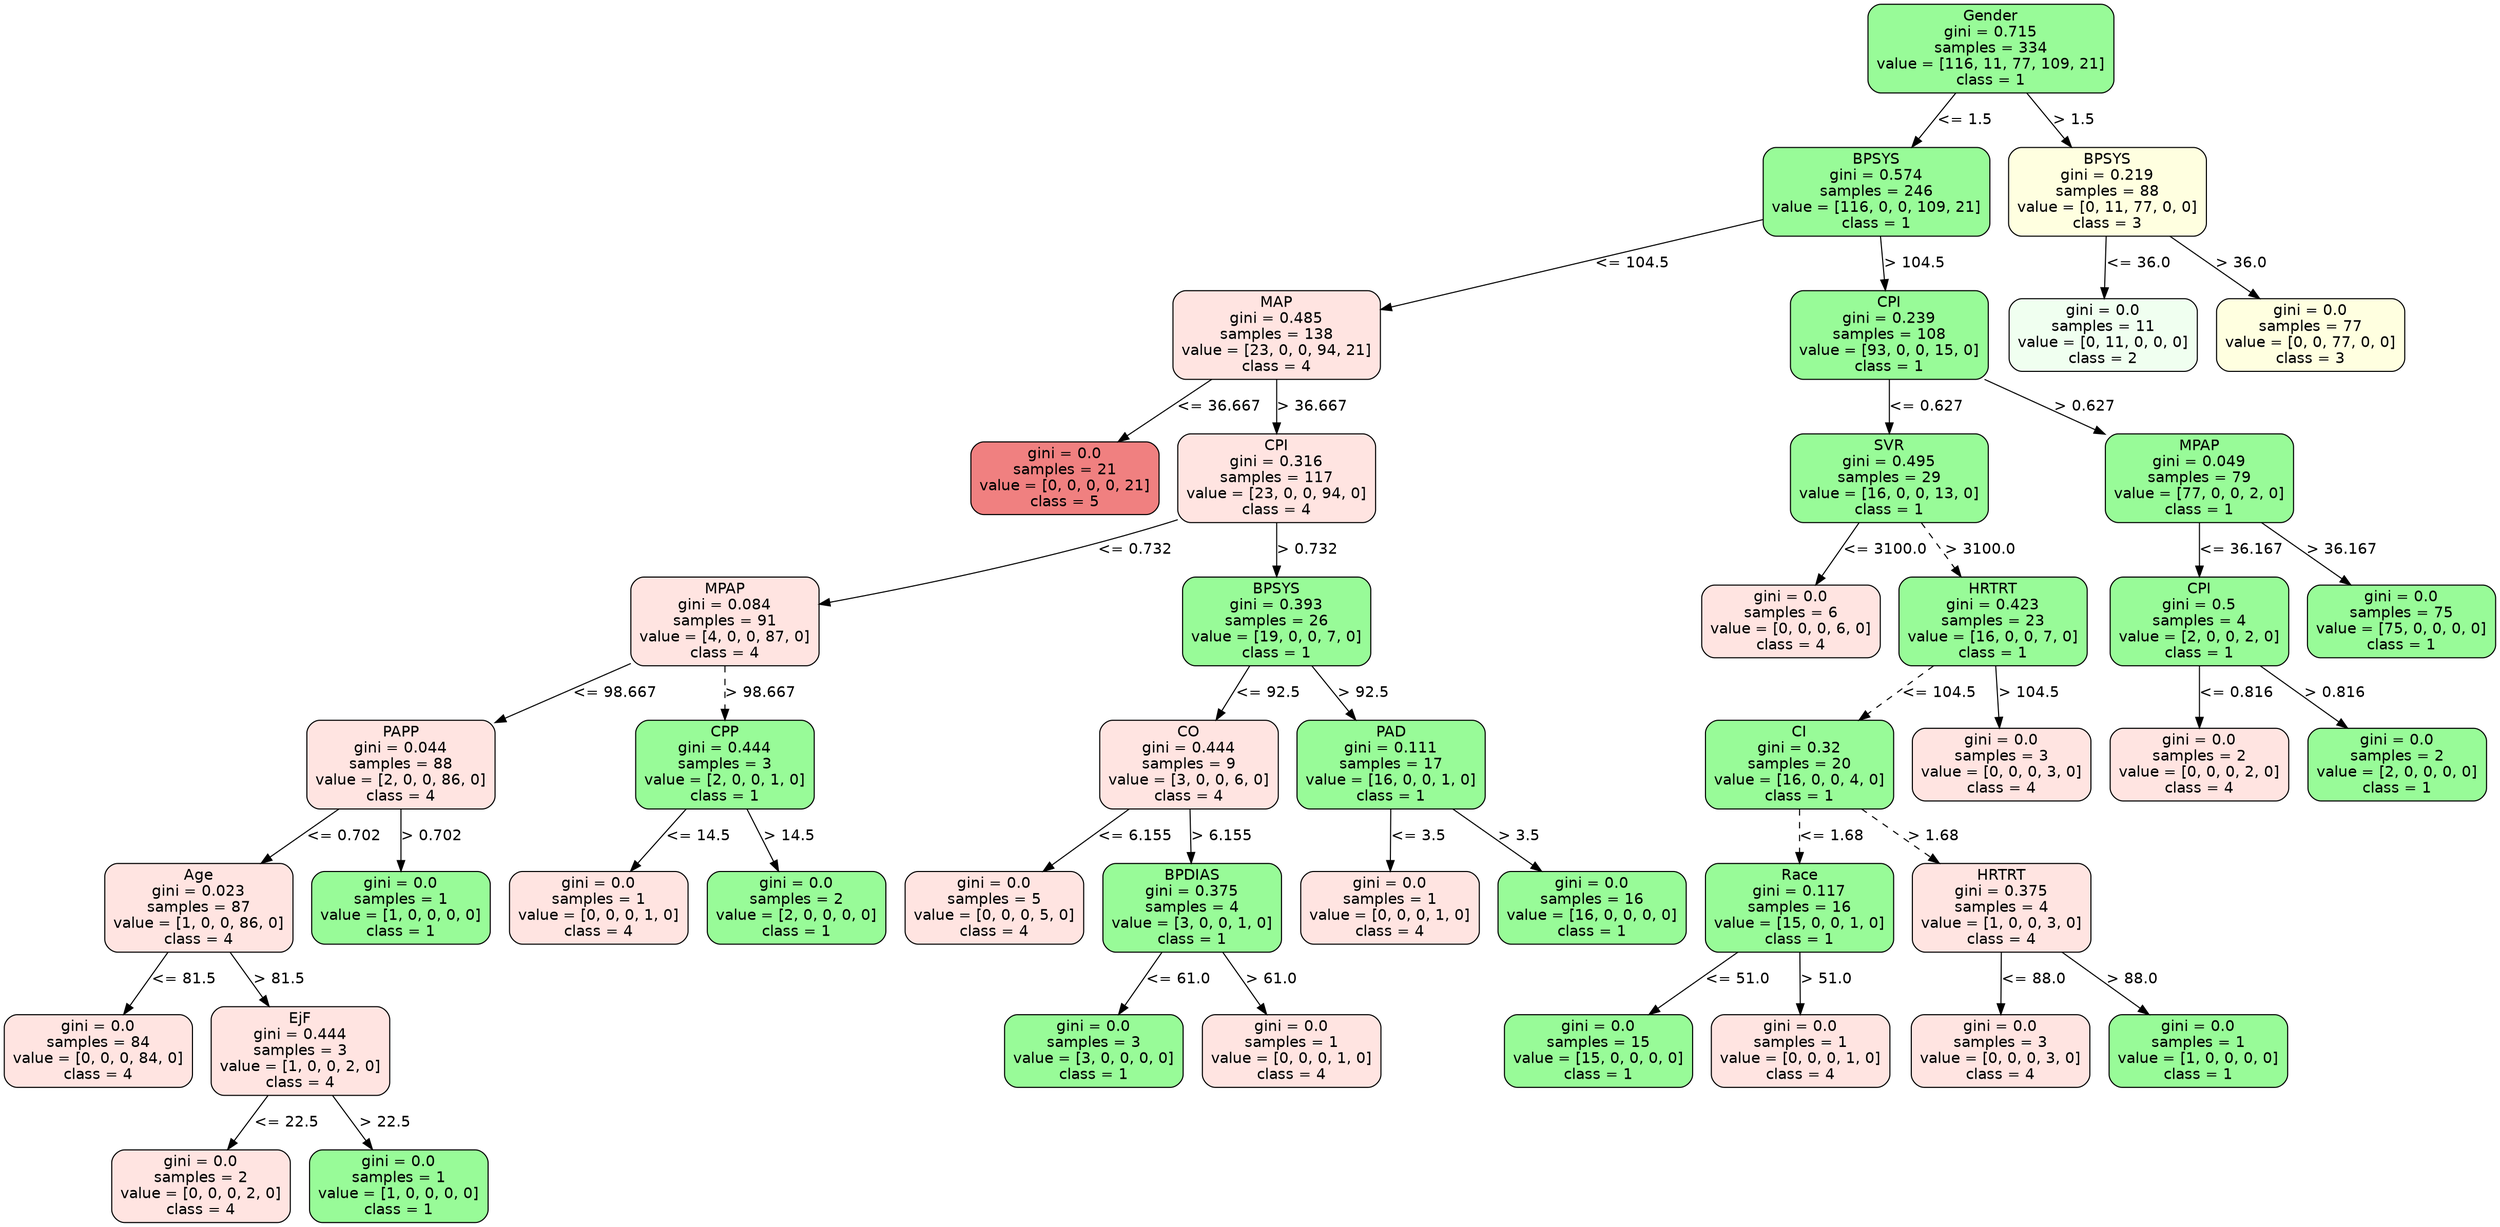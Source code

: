 strict digraph Tree {
	graph [bb="0,0,1989,1140"];
	node [color=black,
		fontname=helvetica,
		label="\N",
		shape=box,
		style="filled, rounded"
	];
	edge [fontname=helvetica];
	0	 [fillcolor=palegreen,
		height=1.1528,
		label="Gender\ngini = 0.715\nsamples = 334\nvalue = [116, 11, 77, 109, 21]\nclass = 1",
		pos="1587.5,1098.5",
		width=2.6667];
	1	 [fillcolor=palegreen,
		height=1.1528,
		label="BPSYS\ngini = 0.574\nsamples = 246\nvalue = [116, 0, 0, 109, 21]\nclass = 1",
		pos="1496.5,964.5",
		width=2.4583];
	0 -> 1	 [label="<= 1.5",
		labelangle=45,
		labeldistance=2.5,
		lp="1565.5,1031.5",
		op="<=",
		param=1.5,
		pos="e,1524.8,1006.1 1559.2,1056.8 1550.1,1043.5 1540,1028.5 1530.5,1014.6",
		style=solid];
	42	 [fillcolor=lightyellow,
		height=1.1528,
		label="BPSYS\ngini = 0.219\nsamples = 88\nvalue = [0, 11, 77, 0, 0]\nclass = 3",
		pos="1680.5,964.5",
		width=2.1528];
	0 -> 42	 [label="> 1.5",
		labelangle=-45,
		labeldistance=2.5,
		lp="1653,1031.5",
		op=">",
		param=1.5,
		pos="e,1651.6,1006.1 1616.4,1056.8 1625.7,1043.5 1636.1,1028.5 1645.7,1014.6",
		style=solid];
	2	 [fillcolor=mistyrose,
		height=1.1528,
		label="MAP\ngini = 0.485\nsamples = 138\nvalue = [23, 0, 0, 94, 21]\nclass = 4",
		pos="1015.5,830.5",
		width=2.25];
	1 -> 2	 [label="<= 104.5",
		lp="1298,897.5",
		op="<=",
		param=104.5,
		pos="e,1096.7,853.11 1408,939.84 1322.3,915.97 1193,879.94 1106.5,855.84",
		style=solid];
	25	 [fillcolor=palegreen,
		height=1.1528,
		label="CPI\ngini = 0.239\nsamples = 108\nvalue = [93, 0, 0, 15, 0]\nclass = 1",
		pos="1505.5,830.5",
		width=2.1528];
	1 -> 25	 [label="> 104.5",
		lp="1524.5,897.5",
		op=">",
		param=104.5,
		pos="e,1502.7,872.14 1499.3,922.84 1500.2,909.98 1501.1,895.66 1502,882.21",
		style=solid];
	3	 [fillcolor=lightcoral,
		height=0.94444,
		label="gini = 0.0\nsamples = 21\nvalue = [0, 0, 0, 0, 21]\nclass = 5",
		pos="846.5,696.5",
		width=2.0417];
	2 -> 3	 [label="<= 36.667",
		lp="967.5,763.5",
		op="<=",
		param=36.667,
		pos="e,889.38,730.5 962.95,788.84 942.08,772.29 918.16,753.32 897.45,736.9",
		style=solid];
	4	 [fillcolor=mistyrose,
		height=1.1528,
		label="CPI\ngini = 0.316\nsamples = 117\nvalue = [23, 0, 0, 94, 0]\nclass = 4",
		pos="1015.5,696.5",
		width=2.1528];
	2 -> 4	 [label="> 36.667",
		lp="1042.5,763.5",
		op=">",
		param=36.667,
		pos="e,1015.5,738.14 1015.5,788.84 1015.5,775.98 1015.5,761.66 1015.5,748.21",
		style=solid];
	5	 [fillcolor=mistyrose,
		height=1.1528,
		label="MPAP\ngini = 0.084\nsamples = 91\nvalue = [4, 0, 0, 87, 0]\nclass = 4",
		pos="574.5,562.5",
		width=2.0417];
	4 -> 5	 [label="<= 0.732",
		lp="900,629.5",
		op="<=",
		param=0.732,
		pos="e,648.28,577.49 937.55,658.46 934.51,657.25 931.49,656.09 928.5,655 838.18,622 730.9,595.68 658.29,579.68",
		style=solid];
	16	 [fillcolor=palegreen,
		height=1.1528,
		label="BPSYS\ngini = 0.393\nsamples = 26\nvalue = [19, 0, 0, 7, 0]\nclass = 1",
		pos="1015.5,562.5",
		width=2.0417];
	4 -> 16	 [label="> 0.732",
		lp="1038.5,629.5",
		op=">",
		param=0.732,
		pos="e,1015.5,604.14 1015.5,654.84 1015.5,641.98 1015.5,627.66 1015.5,614.21",
		style=solid];
	6	 [fillcolor=mistyrose,
		height=1.1528,
		label="PAPP\ngini = 0.044\nsamples = 88\nvalue = [2, 0, 0, 86, 0]\nclass = 4",
		pos="316.5,428.5",
		width=2.0417];
	5 -> 6	 [label="<= 98.667",
		lp="484.5,495.5",
		op="<=",
		param=98.667,
		pos="e,390.18,466.77 500.91,524.28 469.19,507.81 431.95,488.46 399.27,471.49",
		style=solid];
	13	 [fillcolor=palegreen,
		height=1.1528,
		label="CPP\ngini = 0.444\nsamples = 3\nvalue = [2, 0, 0, 1, 0]\nclass = 1",
		pos="574.5,428.5",
		width=1.9444];
	5 -> 13	 [label="> 98.667",
		lp="601.5,495.5",
		op=">",
		param=98.667,
		pos="e,574.5,470.14 574.5,520.84 574.5,507.98 574.5,493.66 574.5,480.21",
		style=dashed];
	7	 [fillcolor=mistyrose,
		height=1.1528,
		label="Age\ngini = 0.023\nsamples = 87\nvalue = [1, 0, 0, 86, 0]\nclass = 4",
		pos="154.5,294.5",
		width=2.0417];
	6 -> 7	 [label="<= 0.702",
		lp="268,361.5",
		op="<=",
		param=0.702,
		pos="e,204.84,336.14 266.13,386.84 249.22,372.84 230.21,357.13 212.74,342.68",
		style=solid];
	12	 [fillcolor=palegreen,
		height=0.94444,
		label="gini = 0.0\nsamples = 1\nvalue = [1, 0, 0, 0, 0]\nclass = 1",
		pos="316.5,294.5",
		width=1.9444];
	6 -> 12	 [label="> 0.702",
		lp="339.5,361.5",
		op=">",
		param=0.702,
		pos="e,316.5,328.5 316.5,386.84 316.5,371.6 316.5,354.33 316.5,338.87",
		style=solid];
	8	 [fillcolor=mistyrose,
		height=0.94444,
		label="gini = 0.0\nsamples = 84\nvalue = [0, 0, 0, 84, 0]\nclass = 4",
		pos="73.5,160.5",
		width=2.0417];
	7 -> 8	 [label="<= 81.5",
		lp="140,227.5",
		op="<=",
		param=81.5,
		pos="e,94.054,194.5 129.32,252.84 119.75,237.02 108.86,218.99 99.246,203.09",
		style=solid];
	9	 [fillcolor=mistyrose,
		height=1.1528,
		label="EjF\ngini = 0.444\nsamples = 3\nvalue = [1, 0, 0, 2, 0]\nclass = 4",
		pos="235.5,160.5",
		width=1.9444];
	7 -> 9	 [label="> 81.5",
		lp="217,227.5",
		op=">",
		param=81.5,
		pos="e,210.33,202.14 179.68,252.84 187.69,239.6 196.62,224.82 204.96,211.03",
		style=solid];
	10	 [fillcolor=mistyrose,
		height=0.94444,
		label="gini = 0.0\nsamples = 2\nvalue = [0, 0, 0, 2, 0]\nclass = 4",
		pos="156.5,34",
		width=1.9444];
	9 -> 10	 [label="<= 22.5",
		lp="220,93.5",
		op="<=",
		param=22.5,
		pos="e,177.82,68.142 209.41,118.73 201.01,105.27 191.68,90.336 183.23,76.803",
		style=solid];
	11	 [fillcolor=palegreen,
		height=0.94444,
		label="gini = 0.0\nsamples = 1\nvalue = [1, 0, 0, 0, 0]\nclass = 1",
		pos="314.5,34",
		width=1.9444];
	9 -> 11	 [label="> 22.5",
		lp="300,93.5",
		op=">",
		param=22.5,
		pos="e,293.18,68.142 261.59,118.73 269.99,105.27 279.32,90.336 287.77,76.803",
		style=solid];
	14	 [fillcolor=mistyrose,
		height=0.94444,
		label="gini = 0.0\nsamples = 1\nvalue = [0, 0, 0, 1, 0]\nclass = 4",
		pos="474.5,294.5",
		width=1.9444];
	13 -> 14	 [label="<= 14.5",
		lp="551,361.5",
		op="<=",
		param=14.5,
		pos="e,499.88,328.5 543.41,386.84 531.49,370.87 517.9,352.66 505.96,336.65",
		style=solid];
	15	 [fillcolor=palegreen,
		height=0.94444,
		label="gini = 0.0\nsamples = 2\nvalue = [2, 0, 0, 0, 0]\nclass = 1",
		pos="632.5,294.5",
		width=1.9444];
	13 -> 15	 [label="> 14.5",
		lp="625,361.5",
		op=">",
		param=14.5,
		pos="e,617.78,328.5 592.53,386.84 599.25,371.31 606.89,353.66 613.68,337.98",
		style=solid];
	17	 [fillcolor=mistyrose,
		height=1.1528,
		label="CO\ngini = 0.444\nsamples = 9\nvalue = [3, 0, 0, 6, 0]\nclass = 4",
		pos="945.5,428.5",
		width=1.9444];
	16 -> 17	 [label="<= 92.5",
		lp="1007,495.5",
		op="<=",
		param=92.5,
		pos="e,967.25,470.14 993.74,520.84 986.82,507.6 979.1,492.82 971.9,479.03",
		style=solid];
	22	 [fillcolor=palegreen,
		height=1.1528,
		label="PAD\ngini = 0.111\nsamples = 17\nvalue = [16, 0, 0, 1, 0]\nclass = 1",
		pos="1107.5,428.5",
		width=2.0417];
	16 -> 22	 [label="> 92.5",
		lp="1084,495.5",
		op=">",
		param=92.5,
		pos="e,1078.9,470.14 1044.1,520.84 1053.3,507.48 1063.5,492.54 1073.1,478.64",
		style=solid];
	18	 [fillcolor=mistyrose,
		height=0.94444,
		label="gini = 0.0\nsamples = 5\nvalue = [0, 0, 0, 5, 0]\nclass = 4",
		pos="790.5,294.5",
		width=1.9444];
	17 -> 18	 [label="<= 6.155",
		lp="901,361.5",
		op="<=",
		param=6.155,
		pos="e,829.83,328.5 897.31,386.84 878.25,370.36 856.42,351.49 837.48,335.12",
		style=solid];
	19	 [fillcolor=palegreen,
		height=1.1528,
		label="BPDIAS\ngini = 0.375\nsamples = 4\nvalue = [3, 0, 0, 1, 0]\nclass = 1",
		pos="948.5,294.5",
		width=1.9444];
	17 -> 19	 [label="> 6.155",
		lp="970.5,361.5",
		op=">",
		param=6.155,
		pos="e,947.57,336.14 946.43,386.84 946.72,373.98 947.04,359.66 947.34,346.21",
		style=solid];
	20	 [fillcolor=palegreen,
		height=0.94444,
		label="gini = 0.0\nsamples = 3\nvalue = [3, 0, 0, 0, 0]\nclass = 1",
		pos="869.5,160.5",
		width=1.9444];
	19 -> 20	 [label="<= 61.0",
		lp="935,227.5",
		op="<=",
		param=61.0,
		pos="e,889.55,194.5 923.94,252.84 914.7,237.17 904.18,219.33 894.87,203.53",
		style=solid];
	21	 [fillcolor=mistyrose,
		height=0.94444,
		label="gini = 0.0\nsamples = 1\nvalue = [0, 0, 0, 1, 0]\nclass = 4",
		pos="1027.5,160.5",
		width=1.9444];
	19 -> 21	 [label="> 61.0",
		lp="1010,227.5",
		op=">",
		param=61.0,
		pos="e,1007.5,194.5 973.06,252.84 982.3,237.17 992.82,219.33 1002.1,203.53",
		style=solid];
	23	 [fillcolor=mistyrose,
		height=0.94444,
		label="gini = 0.0\nsamples = 1\nvalue = [0, 0, 0, 1, 0]\nclass = 4",
		pos="1106.5,294.5",
		width=1.9444];
	22 -> 23	 [label="<= 3.5",
		lp="1127.5,361.5",
		op="<=",
		param=3.5,
		pos="e,1106.8,328.5 1107.2,386.84 1107.1,371.6 1106.9,354.33 1106.8,338.87",
		style=solid];
	24	 [fillcolor=palegreen,
		height=0.94444,
		label="gini = 0.0\nsamples = 16\nvalue = [16, 0, 0, 0, 0]\nclass = 1",
		pos="1268.5,294.5",
		width=2.0417];
	22 -> 24	 [label="> 3.5",
		lp="1209,361.5",
		op=">",
		param=3.5,
		pos="e,1227.6,328.5 1157.6,386.84 1177.4,370.36 1200,351.49 1219.7,335.12",
		style=solid];
	26	 [fillcolor=palegreen,
		height=1.1528,
		label="SVR\ngini = 0.495\nsamples = 29\nvalue = [16, 0, 0, 13, 0]\nclass = 1",
		pos="1505.5,696.5",
		width=2.1528];
	25 -> 26	 [label="<= 0.627",
		lp="1533,763.5",
		op="<=",
		param=0.627,
		pos="e,1505.5,738.14 1505.5,788.84 1505.5,775.98 1505.5,761.66 1505.5,748.21",
		style=solid];
	37	 [fillcolor=palegreen,
		height=1.1528,
		label="MPAP\ngini = 0.049\nsamples = 79\nvalue = [77, 0, 0, 2, 0]\nclass = 1",
		pos="1753.5,696.5",
		width=2.0417];
	25 -> 37	 [label="> 0.627",
		lp="1660.5,763.5",
		op=">",
		param=0.627,
		pos="e,1679.8,736.3 1582.6,788.84 1610.6,773.72 1642.3,756.59 1670.7,741.23",
		style=solid];
	27	 [fillcolor=mistyrose,
		height=0.94444,
		label="gini = 0.0\nsamples = 6\nvalue = [0, 0, 0, 6, 0]\nclass = 4",
		pos="1426.5,562.5",
		width=1.9444];
	26 -> 27	 [label="<= 3100.0",
		lp="1499.5,629.5",
		op="<=",
		param=3100.0,
		pos="e,1446.5,596.5 1480.9,654.84 1471.7,639.17 1461.2,621.33 1451.9,605.53",
		style=solid];
	28	 [fillcolor=palegreen,
		height=1.1528,
		label="HRTRT\ngini = 0.423\nsamples = 23\nvalue = [16, 0, 0, 7, 0]\nclass = 1",
		pos="1588.5,562.5",
		width=2.0417];
	26 -> 28	 [label="> 3100.0",
		lp="1576.5,629.5",
		op=">",
		param=3100.0,
		pos="e,1562.7,604.14 1531.3,654.84 1539.5,641.6 1548.7,626.82 1557.2,613.03",
		style=dashed];
	29	 [fillcolor=palegreen,
		height=1.1528,
		label="CI\ngini = 0.32\nsamples = 20\nvalue = [16, 0, 0, 4, 0]\nclass = 1",
		pos="1433.5,428.5",
		width=2.0417];
	28 -> 29	 [label="<= 104.5",
		lp="1544,495.5",
		op="<=",
		param=104.5,
		pos="e,1481.7,470.14 1540.3,520.84 1524.3,506.97 1506.3,491.41 1489.7,477.07",
		style=dashed];
	36	 [fillcolor=mistyrose,
		height=0.94444,
		label="gini = 0.0\nsamples = 3\nvalue = [0, 0, 0, 3, 0]\nclass = 4",
		pos="1595.5,428.5",
		width=1.9444];
	28 -> 36	 [label="> 104.5",
		lp="1615.5,495.5",
		op=">",
		param=104.5,
		pos="e,1593.7,462.5 1590.7,520.84 1591.5,505.6 1592.4,488.33 1593.2,472.87",
		style=solid];
	30	 [fillcolor=palegreen,
		height=1.1528,
		label="Race\ngini = 0.117\nsamples = 16\nvalue = [15, 0, 0, 1, 0]\nclass = 1",
		pos="1433.5,294.5",
		width=2.0417];
	29 -> 30	 [label="<= 1.68",
		lp="1457,361.5",
		op="<=",
		param=1.68,
		pos="e,1433.5,336.14 1433.5,386.84 1433.5,373.98 1433.5,359.66 1433.5,346.21",
		style=dashed];
	33	 [fillcolor=mistyrose,
		height=1.1528,
		label="HRTRT\ngini = 0.375\nsamples = 4\nvalue = [1, 0, 0, 3, 0]\nclass = 4",
		pos="1595.5,294.5",
		width=1.9444];
	29 -> 33	 [label="> 1.68",
		lp="1539,361.5",
		op=">",
		param=1.68,
		pos="e,1545.2,336.14 1483.9,386.84 1500.8,372.84 1519.8,357.13 1537.3,342.68",
		style=dashed];
	31	 [fillcolor=palegreen,
		height=0.94444,
		label="gini = 0.0\nsamples = 15\nvalue = [15, 0, 0, 0, 0]\nclass = 1",
		pos="1272.5,160.5",
		width=2.0417];
	30 -> 31	 [label="<= 51.0",
		lp="1382,227.5",
		op="<=",
		param=51.0,
		pos="e,1313.4,194.5 1383.4,252.84 1363.6,236.36 1341,217.49 1321.3,201.12",
		style=solid];
	32	 [fillcolor=mistyrose,
		height=0.94444,
		label="gini = 0.0\nsamples = 1\nvalue = [0, 0, 0, 1, 0]\nclass = 4",
		pos="1434.5,160.5",
		width=1.9444];
	30 -> 32	 [label="> 51.0",
		lp="1454,227.5",
		op=">",
		param=51.0,
		pos="e,1434.2,194.5 1433.8,252.84 1433.9,237.6 1434.1,220.33 1434.2,204.87",
		style=solid];
	34	 [fillcolor=mistyrose,
		height=0.94444,
		label="gini = 0.0\nsamples = 3\nvalue = [0, 0, 0, 3, 0]\nclass = 4",
		pos="1594.5,160.5",
		width=1.9444];
	33 -> 34	 [label="<= 88.0",
		lp="1619,227.5",
		op="<=",
		param=88.0,
		pos="e,1594.8,194.5 1595.2,252.84 1595.1,237.6 1594.9,220.33 1594.8,204.87",
		style=solid];
	35	 [fillcolor=palegreen,
		height=0.94444,
		label="gini = 0.0\nsamples = 1\nvalue = [1, 0, 0, 0, 0]\nclass = 1",
		pos="1752.5,160.5",
		width=1.9444];
	33 -> 35	 [label="> 88.0",
		lp="1699,227.5",
		op=">",
		param=88.0,
		pos="e,1712.7,194.5 1644.3,252.84 1663.6,236.36 1685.7,217.49 1704.9,201.12",
		style=solid];
	38	 [fillcolor=palegreen,
		height=1.1528,
		label="CPI\ngini = 0.5\nsamples = 4\nvalue = [2, 0, 0, 2, 0]\nclass = 1",
		pos="1753.5,562.5",
		width=1.9444];
	37 -> 38	 [label="<= 36.167",
		lp="1784.5,629.5",
		op="<=",
		param=36.167,
		pos="e,1753.5,604.14 1753.5,654.84 1753.5,641.98 1753.5,627.66 1753.5,614.21",
		style=solid];
	41	 [fillcolor=palegreen,
		height=0.94444,
		label="gini = 0.0\nsamples = 75\nvalue = [75, 0, 0, 0, 0]\nclass = 1",
		pos="1915.5,562.5",
		width=2.0417];
	37 -> 41	 [label="> 36.167",
		lp="1865.5,629.5",
		op=">",
		param=36.167,
		pos="e,1874.4,596.5 1803.9,654.84 1823.9,638.29 1846.8,619.32 1866.7,602.9",
		style=solid];
	39	 [fillcolor=mistyrose,
		height=0.94444,
		label="gini = 0.0\nsamples = 2\nvalue = [0, 0, 0, 2, 0]\nclass = 4",
		pos="1753.5,428.5",
		width=1.9444];
	38 -> 39	 [label="<= 0.816",
		lp="1781,495.5",
		op="<=",
		param=0.816,
		pos="e,1753.5,462.5 1753.5,520.84 1753.5,505.6 1753.5,488.33 1753.5,472.87",
		style=solid];
	40	 [fillcolor=palegreen,
		height=0.94444,
		label="gini = 0.0\nsamples = 2\nvalue = [2, 0, 0, 0, 0]\nclass = 1",
		pos="1911.5,428.5",
		width=1.9444];
	38 -> 40	 [label="> 0.816",
		lp="1859.5,495.5",
		op=">",
		param=0.816,
		pos="e,1871.4,462.5 1802.6,520.84 1822.1,504.36 1844.3,485.49 1863.6,469.12",
		style=solid];
	43	 [fillcolor=honeydew,
		height=0.94444,
		label="gini = 0.0\nsamples = 11\nvalue = [0, 11, 0, 0, 0]\nclass = 2",
		pos="1676.5,830.5",
		width=2.0417];
	42 -> 43	 [label="<= 36.0",
		lp="1703,897.5",
		op="<=",
		param=36.0,
		pos="e,1677.5,864.5 1679.3,922.84 1678.8,907.6 1678.3,890.33 1677.8,874.87",
		style=solid];
	44	 [fillcolor=lightyellow,
		height=0.94444,
		label="gini = 0.0\nsamples = 77\nvalue = [0, 0, 77, 0, 0]\nclass = 3",
		pos="1841.5,830.5",
		width=2.0417];
	42 -> 44	 [label="> 36.0",
		lp="1786,897.5",
		op=">",
		param=36.0,
		pos="e,1800.6,864.5 1730.6,922.84 1750.4,906.36 1773,887.49 1792.7,871.12",
		style=solid];
}
